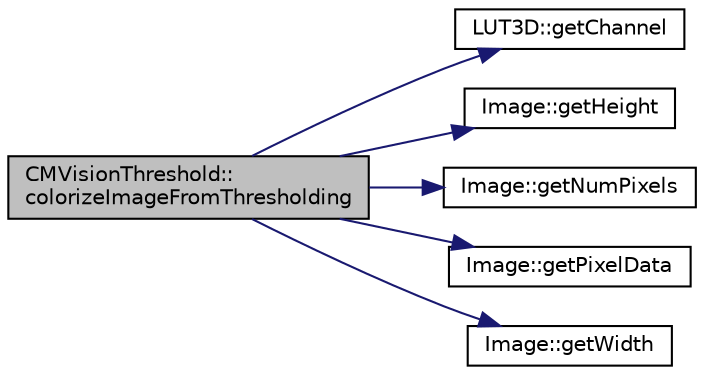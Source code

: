 digraph "CMVisionThreshold::colorizeImageFromThresholding"
{
 // INTERACTIVE_SVG=YES
  edge [fontname="Helvetica",fontsize="10",labelfontname="Helvetica",labelfontsize="10"];
  node [fontname="Helvetica",fontsize="10",shape=record];
  rankdir="LR";
  Node1 [label="CMVisionThreshold::\lcolorizeImageFromThresholding",height=0.2,width=0.4,color="black", fillcolor="grey75", style="filled", fontcolor="black"];
  Node1 -> Node2 [color="midnightblue",fontsize="10",style="solid",fontname="Helvetica"];
  Node2 [label="LUT3D::getChannel",height=0.2,width=0.4,color="black", fillcolor="white", style="filled",URL="$d7/d15/class_l_u_t3_d.html#a69ac064af63fb20ad07822b29694f158"];
  Node1 -> Node3 [color="midnightblue",fontsize="10",style="solid",fontname="Helvetica"];
  Node3 [label="Image::getHeight",height=0.2,width=0.4,color="black", fillcolor="white", style="filled",URL="$de/d73/class_image.html#aada5318e6827064b9de69d2cf4eff2e3"];
  Node1 -> Node4 [color="midnightblue",fontsize="10",style="solid",fontname="Helvetica"];
  Node4 [label="Image::getNumPixels",height=0.2,width=0.4,color="black", fillcolor="white", style="filled",URL="$de/d73/class_image.html#a61645c0c4b68709ecae841c96ed144c6"];
  Node1 -> Node5 [color="midnightblue",fontsize="10",style="solid",fontname="Helvetica"];
  Node5 [label="Image::getPixelData",height=0.2,width=0.4,color="black", fillcolor="white", style="filled",URL="$de/d73/class_image.html#adb1c63515c088b47f678251e4a47f677"];
  Node1 -> Node6 [color="midnightblue",fontsize="10",style="solid",fontname="Helvetica"];
  Node6 [label="Image::getWidth",height=0.2,width=0.4,color="black", fillcolor="white", style="filled",URL="$de/d73/class_image.html#afcc957626bd7f203422a2612547193f6"];
}
